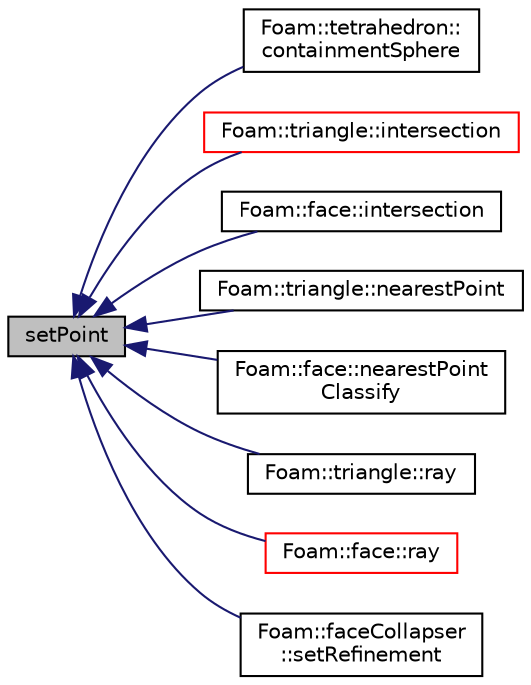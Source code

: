 digraph "setPoint"
{
  bgcolor="transparent";
  edge [fontname="Helvetica",fontsize="10",labelfontname="Helvetica",labelfontsize="10"];
  node [fontname="Helvetica",fontsize="10",shape=record];
  rankdir="LR";
  Node1 [label="setPoint",height=0.2,width=0.4,color="black", fillcolor="grey75", style="filled", fontcolor="black"];
  Node1 -> Node2 [dir="back",color="midnightblue",fontsize="10",style="solid",fontname="Helvetica"];
  Node2 [label="Foam::tetrahedron::\lcontainmentSphere",height=0.2,width=0.4,color="black",URL="$a02571.html#a98235773e9056665aabcb40cb3b9110c",tooltip="Return (min)containment sphere, i.e. the smallest sphere with. "];
  Node1 -> Node3 [dir="back",color="midnightblue",fontsize="10",style="solid",fontname="Helvetica"];
  Node3 [label="Foam::triangle::intersection",height=0.2,width=0.4,color="red",URL="$a02675.html#abaab0bde7aa64f05d8755787824985f1",tooltip="Fast intersection with a ray. "];
  Node1 -> Node4 [dir="back",color="midnightblue",fontsize="10",style="solid",fontname="Helvetica"];
  Node4 [label="Foam::face::intersection",height=0.2,width=0.4,color="black",URL="$a00715.html#a7fc4530719ef5666e372be1b8b856d9a",tooltip="Fast intersection with a ray. "];
  Node1 -> Node5 [dir="back",color="midnightblue",fontsize="10",style="solid",fontname="Helvetica"];
  Node5 [label="Foam::triangle::nearestPoint",height=0.2,width=0.4,color="black",URL="$a02675.html#a422f024721942d5e5195c68116fb29ea",tooltip="Return nearest point to line on triangle. Returns hit if. "];
  Node1 -> Node6 [dir="back",color="midnightblue",fontsize="10",style="solid",fontname="Helvetica"];
  Node6 [label="Foam::face::nearestPoint\lClassify",height=0.2,width=0.4,color="black",URL="$a00715.html#a4b69c61851aca1928f953b2bc359578d",tooltip="Return nearest point to face and classify it: "];
  Node1 -> Node7 [dir="back",color="midnightblue",fontsize="10",style="solid",fontname="Helvetica"];
  Node7 [label="Foam::triangle::ray",height=0.2,width=0.4,color="black",URL="$a02675.html#a8ea99d01d55fc0a554c3a4fcbfde70d8",tooltip="Return point intersection with a ray. "];
  Node1 -> Node8 [dir="back",color="midnightblue",fontsize="10",style="solid",fontname="Helvetica"];
  Node8 [label="Foam::face::ray",height=0.2,width=0.4,color="red",URL="$a00715.html#ac68371e675a335c343dfa54b1dbf662d",tooltip="Return potential intersection with face with a ray starting. "];
  Node1 -> Node9 [dir="back",color="midnightblue",fontsize="10",style="solid",fontname="Helvetica"];
  Node9 [label="Foam::faceCollapser\l::setRefinement",height=0.2,width=0.4,color="black",URL="$a00722.html#a59a6ebacbd6a1a48f22424f5a8f81195",tooltip="Collapse faces along endpoints. Play commands into. "];
}
